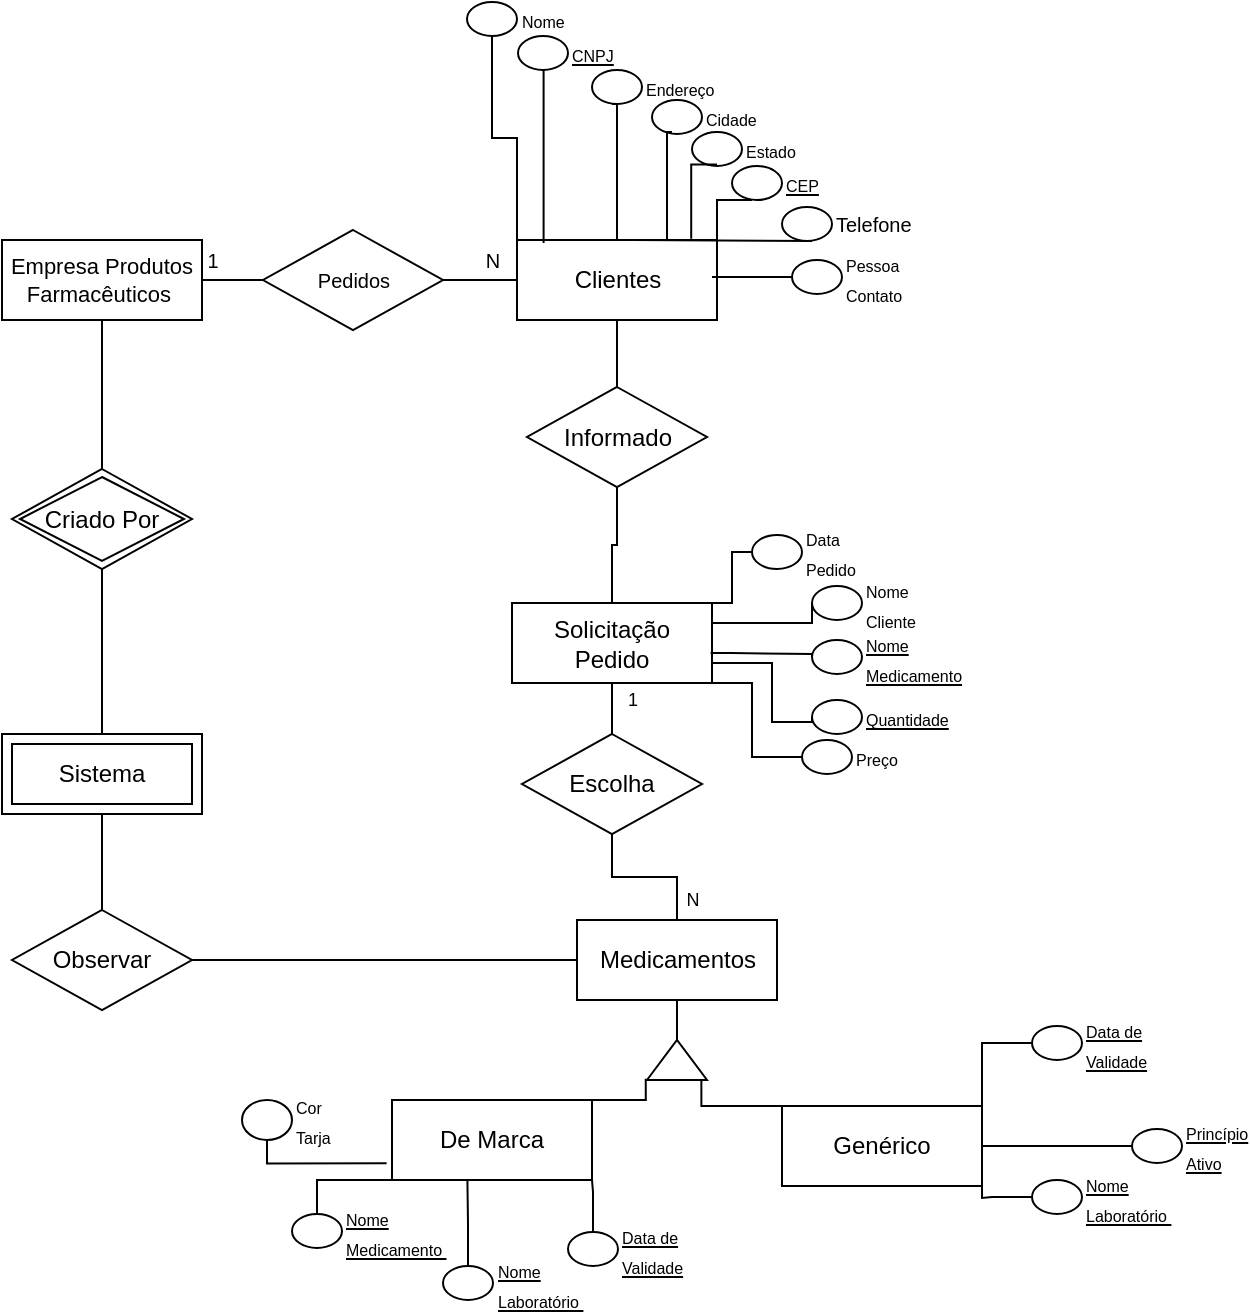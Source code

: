 <mxfile version="15.4.0" type="github">
  <diagram id="R2lEEEUBdFMjLlhIrx00" name="Page-1">
    <mxGraphModel dx="868" dy="483" grid="1" gridSize="10" guides="1" tooltips="1" connect="1" arrows="1" fold="1" page="1" pageScale="1" pageWidth="850" pageHeight="1100" math="0" shadow="0" extFonts="Permanent Marker^https://fonts.googleapis.com/css?family=Permanent+Marker">
      <root>
        <mxCell id="0" />
        <mxCell id="1" parent="0" />
        <mxCell id="uLbKW4DAnLPxpBr8rwX6-97" value="1" style="edgeStyle=orthogonalEdgeStyle;rounded=0;orthogonalLoop=1;jettySize=auto;html=1;exitX=1;exitY=0.5;exitDx=0;exitDy=0;entryX=0;entryY=0.5;entryDx=0;entryDy=0;fontSize=10;endArrow=none;endFill=0;" parent="1" source="uLbKW4DAnLPxpBr8rwX6-1" target="uLbKW4DAnLPxpBr8rwX6-4" edge="1">
          <mxGeometry x="-0.672" y="10" relative="1" as="geometry">
            <mxPoint as="offset" />
          </mxGeometry>
        </mxCell>
        <mxCell id="uLbKW4DAnLPxpBr8rwX6-1" value="Empresa Produtos Farmacêuticos&amp;nbsp;" style="whiteSpace=wrap;html=1;align=center;fontSize=11;" parent="1" vertex="1">
          <mxGeometry x="155" y="140" width="100" height="40" as="geometry" />
        </mxCell>
        <mxCell id="uLbKW4DAnLPxpBr8rwX6-2" value="Clientes" style="whiteSpace=wrap;html=1;align=center;" parent="1" vertex="1">
          <mxGeometry x="412.5" y="140" width="100" height="40" as="geometry" />
        </mxCell>
        <mxCell id="uLbKW4DAnLPxpBr8rwX6-101" style="edgeStyle=orthogonalEdgeStyle;rounded=0;orthogonalLoop=1;jettySize=auto;html=1;entryX=0.5;entryY=1;entryDx=0;entryDy=0;fontSize=11;endArrow=none;endFill=0;" parent="1" source="uLbKW4DAnLPxpBr8rwX6-3" target="uLbKW4DAnLPxpBr8rwX6-40" edge="1">
          <mxGeometry relative="1" as="geometry" />
        </mxCell>
        <mxCell id="uLbKW4DAnLPxpBr8rwX6-3" value="Solicitação Pedido" style="whiteSpace=wrap;html=1;align=center;" parent="1" vertex="1">
          <mxGeometry x="410" y="321.5" width="100" height="40" as="geometry" />
        </mxCell>
        <mxCell id="uLbKW4DAnLPxpBr8rwX6-98" value="N" style="edgeStyle=orthogonalEdgeStyle;rounded=0;orthogonalLoop=1;jettySize=auto;html=1;fontSize=10;endArrow=none;endFill=0;" parent="1" source="uLbKW4DAnLPxpBr8rwX6-4" target="uLbKW4DAnLPxpBr8rwX6-2" edge="1">
          <mxGeometry x="0.419" y="10" relative="1" as="geometry">
            <mxPoint as="offset" />
          </mxGeometry>
        </mxCell>
        <mxCell id="uLbKW4DAnLPxpBr8rwX6-4" value="&lt;div style=&quot;text-align: justify&quot;&gt;&lt;span style=&quot;font-size: 10px&quot;&gt;Pedidos&lt;/span&gt;&lt;/div&gt;" style="shape=rhombus;perimeter=rhombusPerimeter;whiteSpace=wrap;html=1;align=center;" parent="1" vertex="1">
          <mxGeometry x="285.5" y="135" width="90" height="50" as="geometry" />
        </mxCell>
        <mxCell id="uLbKW4DAnLPxpBr8rwX6-5" value="&lt;font style=&quot;font-size: 8px&quot;&gt;Nome&lt;/font&gt;" style="ellipse;whiteSpace=wrap;html=1;align=left;spacingLeft=25;" parent="1" vertex="1">
          <mxGeometry x="387.5" y="21" width="25" height="17" as="geometry" />
        </mxCell>
        <mxCell id="uLbKW4DAnLPxpBr8rwX6-7" value="&lt;font style=&quot;font-size: 8px&quot;&gt;CNPJ&lt;/font&gt;" style="ellipse;whiteSpace=wrap;html=1;align=left;spacingLeft=25;fontStyle=4" parent="1" vertex="1">
          <mxGeometry x="413" y="38" width="25" height="17" as="geometry" />
        </mxCell>
        <mxCell id="uLbKW4DAnLPxpBr8rwX6-8" value="&lt;font style=&quot;font-size: 8px&quot;&gt;Endereço&lt;/font&gt;" style="ellipse;whiteSpace=wrap;html=1;align=left;spacingLeft=25;" parent="1" vertex="1">
          <mxGeometry x="450" y="55" width="25" height="17" as="geometry" />
        </mxCell>
        <mxCell id="uLbKW4DAnLPxpBr8rwX6-9" value="&lt;font style=&quot;font-size: 8px&quot;&gt;Cidade&lt;/font&gt;" style="ellipse;whiteSpace=wrap;html=1;align=left;spacingLeft=25;" parent="1" vertex="1">
          <mxGeometry x="480" y="70" width="25" height="17" as="geometry" />
        </mxCell>
        <mxCell id="uLbKW4DAnLPxpBr8rwX6-10" value="&lt;font style=&quot;font-size: 8px&quot;&gt;Estado&lt;/font&gt;" style="ellipse;whiteSpace=wrap;html=1;align=left;spacingLeft=25;" parent="1" vertex="1">
          <mxGeometry x="500" y="86" width="25" height="17" as="geometry" />
        </mxCell>
        <mxCell id="uLbKW4DAnLPxpBr8rwX6-11" value="&lt;font style=&quot;font-size: 8px&quot;&gt;CEP&lt;/font&gt;" style="ellipse;whiteSpace=wrap;html=1;align=left;spacingLeft=25;fontStyle=4" parent="1" vertex="1">
          <mxGeometry x="520" y="103" width="25" height="17" as="geometry" />
        </mxCell>
        <mxCell id="uLbKW4DAnLPxpBr8rwX6-12" value="&lt;font style=&quot;font-size: 10px&quot;&gt;Telefone&lt;/font&gt;" style="ellipse;whiteSpace=wrap;html=1;align=left;spacingLeft=25;" parent="1" vertex="1">
          <mxGeometry x="545" y="123.5" width="25" height="17" as="geometry" />
        </mxCell>
        <mxCell id="O6IwcnmJfcI9Fv7s7sDk-1" style="edgeStyle=orthogonalEdgeStyle;rounded=0;orthogonalLoop=1;jettySize=auto;html=1;endArrow=none;endFill=0;" edge="1" parent="1" source="uLbKW4DAnLPxpBr8rwX6-13">
          <mxGeometry relative="1" as="geometry">
            <mxPoint x="510" y="158.5" as="targetPoint" />
          </mxGeometry>
        </mxCell>
        <mxCell id="uLbKW4DAnLPxpBr8rwX6-13" value="&lt;font style=&quot;font-size: 8px&quot;&gt;Pessoa Contato&lt;/font&gt;" style="ellipse;whiteSpace=wrap;html=1;align=left;spacingLeft=25;" parent="1" vertex="1">
          <mxGeometry x="550" y="150" width="25" height="17" as="geometry" />
        </mxCell>
        <mxCell id="uLbKW4DAnLPxpBr8rwX6-24" value="" style="endArrow=none;html=1;rounded=0;edgeStyle=orthogonalEdgeStyle;entryX=0.5;entryY=1;entryDx=0;entryDy=0;exitX=0;exitY=0;exitDx=0;exitDy=0;" parent="1" source="uLbKW4DAnLPxpBr8rwX6-2" target="uLbKW4DAnLPxpBr8rwX6-5" edge="1">
          <mxGeometry relative="1" as="geometry">
            <mxPoint x="230" y="38" as="sourcePoint" />
            <mxPoint x="390" y="38" as="targetPoint" />
            <Array as="points" />
          </mxGeometry>
        </mxCell>
        <mxCell id="uLbKW4DAnLPxpBr8rwX6-27" value="" style="endArrow=none;html=1;rounded=0;edgeStyle=orthogonalEdgeStyle;exitX=0.133;exitY=0.037;exitDx=0;exitDy=0;exitPerimeter=0;" parent="1" source="uLbKW4DAnLPxpBr8rwX6-2" edge="1">
          <mxGeometry relative="1" as="geometry">
            <mxPoint x="265" y="55" as="sourcePoint" />
            <mxPoint x="425" y="55" as="targetPoint" />
            <Array as="points">
              <mxPoint x="426" y="55" />
            </Array>
          </mxGeometry>
        </mxCell>
        <mxCell id="uLbKW4DAnLPxpBr8rwX6-31" value="&lt;span style=&quot;color: rgba(0 , 0 , 0 , 0) ; font-family: monospace ; font-size: 0px&quot;&gt;%3CmxGraphModel%3E%3Croot%3E%3CmxCell%20id%3D%220%22%2F%3E%3CmxCell%20id%3D%221%22%20parent%3D%220%22%2F%3E%3CmxCell%20id%3D%222%22%20value%3D%22%22%20style%3D%22endArrow%3Dnone%3Bhtml%3D1%3Brounded%3D0%3BedgeStyle%3DorthogonalEdgeStyle%3B%22%20edge%3D%221%22%20parent%3D%221%22%3E%3CmxGeometry%20relative%3D%221%22%20as%3D%22geometry%22%3E%3CmxPoint%20x%3D%22300%22%20y%3D%22230%22%20as%3D%22sourcePoint%22%2F%3E%3CmxPoint%20x%3D%22460%22%20y%3D%22230%22%20as%3D%22targetPoint%22%2F%3E%3CArray%20as%3D%22points%22%3E%3CmxPoint%20x%3D%22390%22%20y%3D%22230%22%2F%3E%3CmxPoint%20x%3D%22390%22%20y%3D%22230%22%2F%3E%3C%2FArray%3E%3C%2FmxGeometry%3E%3C%2FmxCell%3E%3C%2Froot%3E%3C%2FmxGraphModel%3&lt;/span&gt;" style="endArrow=none;html=1;rounded=0;edgeStyle=orthogonalEdgeStyle;exitX=0.5;exitY=0;exitDx=0;exitDy=0;" parent="1" source="uLbKW4DAnLPxpBr8rwX6-2" edge="1">
          <mxGeometry relative="1" as="geometry">
            <mxPoint x="300" y="72" as="sourcePoint" />
            <mxPoint x="460" y="72" as="targetPoint" />
            <Array as="points">
              <mxPoint x="463" y="72" />
            </Array>
          </mxGeometry>
        </mxCell>
        <mxCell id="uLbKW4DAnLPxpBr8rwX6-32" value="&lt;span style=&quot;color: rgba(0 , 0 , 0 , 0) ; font-family: monospace ; font-size: 0px&quot;&gt;%3CmxGraphModel%3E%3Croot%3E%3CmxCell%20id%3D%220%22%2F%3E%3CmxCell%20id%3D%221%22%20parent%3D%220%22%2F%3E%3CmxCell%20id%3D%222%22%20value%3D%22%22%20style%3D%22endArrow%3Dnone%3Bhtml%3D1%3Brounded%3D0%3BedgeStyle%3DorthogonalEdgeStyle%3B%22%20edge%3D%221%22%20parent%3D%221%22%3E%3CmxGeometry%20relative%3D%221%22%20as%3D%22geometry%22%3E%3CmxPoint%20x%3D%22300%22%20y%3D%22230%22%20as%3D%22sourcePoint%22%2F%3E%3CmxPoint%20x%3D%22460%22%20y%3D%22230%22%20as%3D%22targetPoint%22%2F%3E%3CArray%20as%3D%22points%22%3E%3CmxPoint%20x%3D%22390%22%20y%3D%22230%22%2F%3E%3CmxPoint%20x%3D%22390%22%20y%3D%22230%22%2F%3E%3C%2FArray%3E%3C%2FmxGeometry%3E%3C%2FmxCell%3E%3C%2Froot%3E%3C%2FmxGraphModel%3&lt;/span&gt;" style="endArrow=none;html=1;rounded=0;edgeStyle=orthogonalEdgeStyle;exitX=0.75;exitY=0;exitDx=0;exitDy=0;" parent="1" source="uLbKW4DAnLPxpBr8rwX6-2" edge="1">
          <mxGeometry relative="1" as="geometry">
            <mxPoint x="330" y="86" as="sourcePoint" />
            <mxPoint x="490" y="86" as="targetPoint" />
            <Array as="points">
              <mxPoint x="487" y="86" />
            </Array>
          </mxGeometry>
        </mxCell>
        <mxCell id="uLbKW4DAnLPxpBr8rwX6-33" value="&lt;span style=&quot;color: rgba(0 , 0 , 0 , 0) ; font-family: monospace ; font-size: 0px&quot;&gt;%3CmxGraphModel%3E%3Croot%3E%3CmxCell%20id%3D%220%22%2F%3E%3CmxCell%20id%3D%221%22%20parent%3D%220%22%2F%3E%3CmxCell%20id%3D%222%22%20value%3D%22%22%20style%3D%22endArrow%3Dnone%3Bhtml%3D1%3Brounded%3D0%3BedgeStyle%3DorthogonalEdgeStyle%3B%22%20edge%3D%221%22%20parent%3D%221%22%3E%3CmxGeometry%20relative%3D%221%22%20as%3D%22geometry%22%3E%3CmxPoint%20x%3D%22300%22%20y%3D%22230%22%20as%3D%22sourcePoint%22%2F%3E%3CmxPoint%20x%3D%22460%22%20y%3D%22230%22%20as%3D%22targetPoint%22%2F%3E%3CArray%20as%3D%22points%22%3E%3CmxPoint%20x%3D%22390%22%20y%3D%22230%22%2F%3E%3CmxPoint%20x%3D%22390%22%20y%3D%22230%22%2F%3E%3C%2FArray%3E%3C%2FmxGeometry%3E%3C%2FmxCell%3E%3C%2Froot%3E%3C%2FmxGraphModel%3&lt;/span&gt;" style="endArrow=none;html=1;rounded=0;edgeStyle=orthogonalEdgeStyle;exitX=0.871;exitY=-0.015;exitDx=0;exitDy=0;exitPerimeter=0;" parent="1" source="uLbKW4DAnLPxpBr8rwX6-2" edge="1">
          <mxGeometry relative="1" as="geometry">
            <mxPoint x="352.5" y="102.31" as="sourcePoint" />
            <mxPoint x="512.5" y="102.31" as="targetPoint" />
            <Array as="points">
              <mxPoint x="500" y="102" />
            </Array>
          </mxGeometry>
        </mxCell>
        <mxCell id="uLbKW4DAnLPxpBr8rwX6-34" value="&lt;span style=&quot;color: rgba(0 , 0 , 0 , 0) ; font-family: monospace ; font-size: 0px&quot;&gt;%3CmxGraphModel%3E%3Croot%3E%3CmxCell%20id%3D%220%22%2F%3E%3CmxCell%20id%3D%221%22%20parent%3D%220%22%2F%3E%3CmxCell%20id%3D%222%22%20value%3D%22%22%20style%3D%22endArrow%3Dnone%3Bhtml%3D1%3Brounded%3D0%3BedgeStyle%3DorthogonalEdgeStyle%3B%22%20edge%3D%221%22%20parent%3D%221%22%3E%3CmxGeometry%20relative%3D%221%22%20as%3D%22geometry%22%3E%3CmxPoint%20x%3D%22300%22%20y%3D%22230%22%20as%3D%22sourcePoint%22%2F%3E%3CmxPoint%20x%3D%22460%22%20y%3D%22230%22%20as%3D%22targetPoint%22%2F%3E%3CArray%20as%3D%22points%22%3E%3CmxPoint%20x%3D%22390%22%20y%3D%22230%22%2F%3E%3CmxPoint%20x%3D%22390%22%20y%3D%22230%22%2F%3E%3C%2FArray%3E%3C%2FmxGeometry%3E%3C%2FmxCell%3E%3C%2Froot%3E%3C%2FmxGraphModel%3&lt;/span&gt;" style="endArrow=none;html=1;rounded=0;edgeStyle=orthogonalEdgeStyle;exitX=1;exitY=0;exitDx=0;exitDy=0;" parent="1" source="uLbKW4DAnLPxpBr8rwX6-2" edge="1">
          <mxGeometry relative="1" as="geometry">
            <mxPoint x="370" y="120" as="sourcePoint" />
            <mxPoint x="530" y="120" as="targetPoint" />
            <Array as="points">
              <mxPoint x="513" y="120" />
            </Array>
          </mxGeometry>
        </mxCell>
        <mxCell id="uLbKW4DAnLPxpBr8rwX6-35" value="&lt;span style=&quot;color: rgba(0 , 0 , 0 , 0) ; font-family: monospace ; font-size: 0px&quot;&gt;%3CmxGraphModel%3E%3Croot%3E%3CmxCell%20id%3D%220%22%2F%3E%3CmxCell%20id%3D%221%22%20parent%3D%220%22%2F%3E%3CmxCell%20id%3D%222%22%20value%3D%22%22%20style%3D%22endArrow%3Dnone%3Bhtml%3D1%3Brounded%3D0%3BedgeStyle%3DorthogonalEdgeStyle%3B%22%20edge%3D%221%22%20parent%3D%221%22%3E%3CmxGeometry%20relative%3D%221%22%20as%3D%22geometry%22%3E%3CmxPoint%20x%3D%22300%22%20y%3D%22230%22%20as%3D%22sourcePoint%22%2F%3E%3CmxPoint%20x%3D%22460%22%20y%3D%22230%22%20as%3D%22targetPoint%22%2F%3E%3CArray%20as%3D%22points%22%3E%3CmxPoint%20x%3D%22390%22%20y%3D%22230%22%2F%3E%3CmxPoint%20x%3D%22390%22%20y%3D%22230%22%2F%3E%3C%2FArray%3E%3C%2FmxGeometry%3E%3C%2FmxCell%3E%3C%2Froot%3E%3C%2FmxGraphModel%3&lt;/span&gt;" style="endArrow=none;html=1;rounded=0;edgeStyle=orthogonalEdgeStyle;exitX=1;exitY=0.5;exitDx=0;exitDy=0;" parent="1" source="uLbKW4DAnLPxpBr8rwX6-2" edge="1">
          <mxGeometry relative="1" as="geometry">
            <mxPoint x="400" y="140.5" as="sourcePoint" />
            <mxPoint x="560" y="140.5" as="targetPoint" />
            <Array as="points">
              <mxPoint x="513" y="140" />
              <mxPoint x="470" y="140" />
            </Array>
          </mxGeometry>
        </mxCell>
        <mxCell id="uLbKW4DAnLPxpBr8rwX6-100" style="edgeStyle=orthogonalEdgeStyle;rounded=0;orthogonalLoop=1;jettySize=auto;html=1;exitX=0.5;exitY=0;exitDx=0;exitDy=0;entryX=0.5;entryY=1;entryDx=0;entryDy=0;fontSize=11;endArrow=none;endFill=0;" parent="1" source="uLbKW4DAnLPxpBr8rwX6-40" target="uLbKW4DAnLPxpBr8rwX6-2" edge="1">
          <mxGeometry relative="1" as="geometry" />
        </mxCell>
        <mxCell id="uLbKW4DAnLPxpBr8rwX6-40" value="Informado" style="shape=rhombus;perimeter=rhombusPerimeter;whiteSpace=wrap;html=1;align=center;" parent="1" vertex="1">
          <mxGeometry x="417.5" y="213.5" width="90" height="50" as="geometry" />
        </mxCell>
        <mxCell id="uLbKW4DAnLPxpBr8rwX6-41" value="&lt;font style=&quot;font-size: 8px&quot;&gt;Nome Cliente&lt;/font&gt;" style="ellipse;whiteSpace=wrap;html=1;align=left;spacingLeft=25;" parent="1" vertex="1">
          <mxGeometry x="560" y="313" width="25" height="17" as="geometry" />
        </mxCell>
        <mxCell id="uLbKW4DAnLPxpBr8rwX6-42" value="&lt;font style=&quot;font-size: 8px&quot;&gt;Data Pedido&lt;/font&gt;" style="ellipse;whiteSpace=wrap;html=1;align=left;spacingLeft=25;" parent="1" vertex="1">
          <mxGeometry x="530" y="287.5" width="25" height="17" as="geometry" />
        </mxCell>
        <mxCell id="uLbKW4DAnLPxpBr8rwX6-43" value="&lt;span style=&quot;font-size: 8px&quot;&gt;Nome Medicamento&lt;br&gt;&lt;/span&gt;" style="ellipse;whiteSpace=wrap;html=1;align=left;spacingLeft=25;fontStyle=4" parent="1" vertex="1">
          <mxGeometry x="560" y="340" width="25" height="17" as="geometry" />
        </mxCell>
        <mxCell id="uLbKW4DAnLPxpBr8rwX6-45" value="&lt;font style=&quot;font-size: 8px&quot;&gt;Quantidade&lt;/font&gt;" style="ellipse;whiteSpace=wrap;html=1;align=left;spacingLeft=25;fontStyle=4" parent="1" vertex="1">
          <mxGeometry x="560" y="370" width="25" height="17" as="geometry" />
        </mxCell>
        <mxCell id="uLbKW4DAnLPxpBr8rwX6-46" value="&lt;span style=&quot;font-size: 8px&quot;&gt;Preço&lt;br&gt;&lt;/span&gt;" style="ellipse;whiteSpace=wrap;html=1;align=left;spacingLeft=25;" parent="1" vertex="1">
          <mxGeometry x="555" y="390" width="25" height="17" as="geometry" />
        </mxCell>
        <mxCell id="uLbKW4DAnLPxpBr8rwX6-47" value="" style="endArrow=none;html=1;rounded=0;edgeStyle=orthogonalEdgeStyle;entryX=1;entryY=0;entryDx=0;entryDy=0;exitX=0;exitY=0.5;exitDx=0;exitDy=0;" parent="1" source="uLbKW4DAnLPxpBr8rwX6-42" target="uLbKW4DAnLPxpBr8rwX6-3" edge="1">
          <mxGeometry relative="1" as="geometry">
            <mxPoint x="430" y="296" as="sourcePoint" />
            <mxPoint x="520" y="296" as="targetPoint" />
            <Array as="points">
              <mxPoint x="520" y="296" />
              <mxPoint x="520" y="321" />
            </Array>
          </mxGeometry>
        </mxCell>
        <mxCell id="uLbKW4DAnLPxpBr8rwX6-48" value="" style="endArrow=none;html=1;rounded=0;edgeStyle=orthogonalEdgeStyle;entryX=0;entryY=0.5;entryDx=0;entryDy=0;exitX=1;exitY=0.25;exitDx=0;exitDy=0;" parent="1" source="uLbKW4DAnLPxpBr8rwX6-3" target="uLbKW4DAnLPxpBr8rwX6-41" edge="1">
          <mxGeometry relative="1" as="geometry">
            <mxPoint x="540" y="344" as="sourcePoint" />
            <mxPoint x="552.5" y="343.81" as="targetPoint" />
            <Array as="points">
              <mxPoint x="560" y="331" />
            </Array>
          </mxGeometry>
        </mxCell>
        <mxCell id="uLbKW4DAnLPxpBr8rwX6-49" value="" style="endArrow=none;html=1;rounded=0;edgeStyle=orthogonalEdgeStyle;entryX=0;entryY=0.5;entryDx=0;entryDy=0;exitX=0.993;exitY=0.626;exitDx=0;exitDy=0;exitPerimeter=0;" parent="1" source="uLbKW4DAnLPxpBr8rwX6-3" target="uLbKW4DAnLPxpBr8rwX6-43" edge="1">
          <mxGeometry relative="1" as="geometry">
            <mxPoint x="452.48" y="373" as="sourcePoint" />
            <mxPoint x="532.48" y="373" as="targetPoint" />
            <Array as="points">
              <mxPoint x="520" y="347" />
              <mxPoint x="560" y="347" />
            </Array>
          </mxGeometry>
        </mxCell>
        <mxCell id="uLbKW4DAnLPxpBr8rwX6-50" value="" style="endArrow=none;html=1;rounded=0;edgeStyle=orthogonalEdgeStyle;exitX=1;exitY=0.75;exitDx=0;exitDy=0;entryX=0;entryY=0.5;entryDx=0;entryDy=0;" parent="1" source="uLbKW4DAnLPxpBr8rwX6-3" target="uLbKW4DAnLPxpBr8rwX6-45" edge="1">
          <mxGeometry relative="1" as="geometry">
            <mxPoint x="493" y="381.36" as="sourcePoint" />
            <mxPoint x="555" y="381.36" as="targetPoint" />
            <Array as="points">
              <mxPoint x="540" y="352" />
              <mxPoint x="540" y="381" />
              <mxPoint x="560" y="381" />
            </Array>
          </mxGeometry>
        </mxCell>
        <mxCell id="uLbKW4DAnLPxpBr8rwX6-51" value="" style="endArrow=none;html=1;rounded=0;edgeStyle=orthogonalEdgeStyle;entryX=0;entryY=0.5;entryDx=0;entryDy=0;exitX=1;exitY=1;exitDx=0;exitDy=0;" parent="1" source="uLbKW4DAnLPxpBr8rwX6-3" target="uLbKW4DAnLPxpBr8rwX6-46" edge="1">
          <mxGeometry relative="1" as="geometry">
            <mxPoint x="470" y="398.36" as="sourcePoint" />
            <mxPoint x="550" y="398.36" as="targetPoint" />
            <Array as="points">
              <mxPoint x="530" y="362" />
              <mxPoint x="530" y="399" />
            </Array>
          </mxGeometry>
        </mxCell>
        <mxCell id="uLbKW4DAnLPxpBr8rwX6-53" value="Medicamentos" style="whiteSpace=wrap;html=1;align=center;" parent="1" vertex="1">
          <mxGeometry x="442.5" y="480" width="100" height="40" as="geometry" />
        </mxCell>
        <mxCell id="uLbKW4DAnLPxpBr8rwX6-85" style="edgeStyle=orthogonalEdgeStyle;rounded=0;orthogonalLoop=1;jettySize=auto;html=1;exitX=1;exitY=0;exitDx=0;exitDy=0;entryX=0.029;entryY=-0.021;entryDx=0;entryDy=0;entryPerimeter=0;endArrow=none;endFill=0;" parent="1" source="uLbKW4DAnLPxpBr8rwX6-55" target="uLbKW4DAnLPxpBr8rwX6-84" edge="1">
          <mxGeometry relative="1" as="geometry" />
        </mxCell>
        <mxCell id="uLbKW4DAnLPxpBr8rwX6-55" value="De Marca" style="whiteSpace=wrap;html=1;align=center;" parent="1" vertex="1">
          <mxGeometry x="350" y="570" width="100" height="40" as="geometry" />
        </mxCell>
        <mxCell id="uLbKW4DAnLPxpBr8rwX6-86" style="edgeStyle=orthogonalEdgeStyle;rounded=0;orthogonalLoop=1;jettySize=auto;html=1;exitX=0;exitY=0;exitDx=0;exitDy=0;entryX=-0.017;entryY=0.906;entryDx=0;entryDy=0;entryPerimeter=0;endArrow=none;endFill=0;" parent="1" source="uLbKW4DAnLPxpBr8rwX6-56" target="uLbKW4DAnLPxpBr8rwX6-84" edge="1">
          <mxGeometry relative="1" as="geometry">
            <Array as="points">
              <mxPoint x="505" y="573" />
            </Array>
          </mxGeometry>
        </mxCell>
        <mxCell id="uLbKW4DAnLPxpBr8rwX6-56" value="Genérico" style="whiteSpace=wrap;html=1;align=center;" parent="1" vertex="1">
          <mxGeometry x="545" y="573" width="100" height="40" as="geometry" />
        </mxCell>
        <mxCell id="uLbKW4DAnLPxpBr8rwX6-109" value="1" style="edgeStyle=orthogonalEdgeStyle;rounded=0;orthogonalLoop=1;jettySize=auto;html=1;exitX=0.5;exitY=0;exitDx=0;exitDy=0;entryX=0.5;entryY=1;entryDx=0;entryDy=0;fontSize=9;endArrow=none;endFill=0;" parent="1" source="uLbKW4DAnLPxpBr8rwX6-57" target="uLbKW4DAnLPxpBr8rwX6-3" edge="1">
          <mxGeometry x="0.333" y="-10" relative="1" as="geometry">
            <mxPoint as="offset" />
          </mxGeometry>
        </mxCell>
        <mxCell id="uLbKW4DAnLPxpBr8rwX6-110" value="N" style="edgeStyle=orthogonalEdgeStyle;rounded=0;orthogonalLoop=1;jettySize=auto;html=1;exitX=0.5;exitY=1;exitDx=0;exitDy=0;fontSize=9;endArrow=none;endFill=0;" parent="1" source="uLbKW4DAnLPxpBr8rwX6-57" target="uLbKW4DAnLPxpBr8rwX6-53" edge="1">
          <mxGeometry x="0.735" y="7" relative="1" as="geometry">
            <mxPoint as="offset" />
          </mxGeometry>
        </mxCell>
        <mxCell id="uLbKW4DAnLPxpBr8rwX6-57" value="Escolha" style="shape=rhombus;perimeter=rhombusPerimeter;whiteSpace=wrap;html=1;align=center;" parent="1" vertex="1">
          <mxGeometry x="415" y="387" width="90" height="50" as="geometry" />
        </mxCell>
        <mxCell id="uLbKW4DAnLPxpBr8rwX6-106" style="edgeStyle=orthogonalEdgeStyle;rounded=0;orthogonalLoop=1;jettySize=auto;html=1;entryX=1;entryY=1;entryDx=0;entryDy=0;fontSize=11;endArrow=none;endFill=0;" parent="1" source="uLbKW4DAnLPxpBr8rwX6-59" target="uLbKW4DAnLPxpBr8rwX6-56" edge="1">
          <mxGeometry relative="1" as="geometry">
            <Array as="points">
              <mxPoint x="650" y="619" />
              <mxPoint x="645" y="619" />
            </Array>
          </mxGeometry>
        </mxCell>
        <mxCell id="uLbKW4DAnLPxpBr8rwX6-59" value="&lt;span style=&quot;font-size: 8px&quot;&gt;Nome Laboratório&amp;nbsp;&lt;br&gt;&lt;/span&gt;" style="ellipse;whiteSpace=wrap;html=1;align=left;spacingLeft=25;fontStyle=4" parent="1" vertex="1">
          <mxGeometry x="670" y="610" width="25" height="17" as="geometry" />
        </mxCell>
        <mxCell id="uLbKW4DAnLPxpBr8rwX6-107" style="edgeStyle=orthogonalEdgeStyle;rounded=0;orthogonalLoop=1;jettySize=auto;html=1;entryX=1;entryY=0;entryDx=0;entryDy=0;fontSize=11;endArrow=none;endFill=0;" parent="1" source="uLbKW4DAnLPxpBr8rwX6-60" target="uLbKW4DAnLPxpBr8rwX6-56" edge="1">
          <mxGeometry relative="1" as="geometry" />
        </mxCell>
        <mxCell id="uLbKW4DAnLPxpBr8rwX6-60" value="&lt;span style=&quot;font-size: 8px&quot;&gt;Data de Validade&lt;br&gt;&lt;/span&gt;" style="ellipse;whiteSpace=wrap;html=1;align=left;spacingLeft=25;fontStyle=4" parent="1" vertex="1">
          <mxGeometry x="670" y="533" width="25" height="17" as="geometry" />
        </mxCell>
        <mxCell id="uLbKW4DAnLPxpBr8rwX6-108" style="edgeStyle=orthogonalEdgeStyle;rounded=0;orthogonalLoop=1;jettySize=auto;html=1;fontSize=11;endArrow=none;endFill=0;" parent="1" source="uLbKW4DAnLPxpBr8rwX6-61" target="uLbKW4DAnLPxpBr8rwX6-56" edge="1">
          <mxGeometry relative="1" as="geometry" />
        </mxCell>
        <mxCell id="uLbKW4DAnLPxpBr8rwX6-61" value="&lt;span style=&quot;font-size: 8px&quot;&gt;Princípio Ativo&lt;br&gt;&lt;/span&gt;" style="ellipse;whiteSpace=wrap;html=1;align=left;spacingLeft=25;fontStyle=4" parent="1" vertex="1">
          <mxGeometry x="720" y="584.5" width="25" height="17" as="geometry" />
        </mxCell>
        <mxCell id="uLbKW4DAnLPxpBr8rwX6-102" style="edgeStyle=orthogonalEdgeStyle;rounded=0;orthogonalLoop=1;jettySize=auto;html=1;entryX=0;entryY=1;entryDx=0;entryDy=0;fontSize=11;endArrow=none;endFill=0;" parent="1" source="uLbKW4DAnLPxpBr8rwX6-62" target="uLbKW4DAnLPxpBr8rwX6-55" edge="1">
          <mxGeometry relative="1" as="geometry">
            <Array as="points">
              <mxPoint x="313" y="610" />
            </Array>
          </mxGeometry>
        </mxCell>
        <mxCell id="uLbKW4DAnLPxpBr8rwX6-62" value="&lt;span style=&quot;font-size: 8px&quot;&gt;Nome Medicamento&amp;nbsp;&lt;br&gt;&lt;/span&gt;" style="ellipse;whiteSpace=wrap;html=1;align=left;spacingLeft=25;fontStyle=4" parent="1" vertex="1">
          <mxGeometry x="300" y="627" width="25" height="17" as="geometry" />
        </mxCell>
        <mxCell id="uLbKW4DAnLPxpBr8rwX6-103" style="edgeStyle=orthogonalEdgeStyle;rounded=0;orthogonalLoop=1;jettySize=auto;html=1;entryX=-0.027;entryY=0.792;entryDx=0;entryDy=0;entryPerimeter=0;fontSize=11;endArrow=none;endFill=0;" parent="1" source="uLbKW4DAnLPxpBr8rwX6-63" target="uLbKW4DAnLPxpBr8rwX6-55" edge="1">
          <mxGeometry relative="1" as="geometry">
            <Array as="points">
              <mxPoint x="288" y="602" />
            </Array>
          </mxGeometry>
        </mxCell>
        <mxCell id="uLbKW4DAnLPxpBr8rwX6-63" value="&lt;span style=&quot;font-size: 8px&quot;&gt;Cor Tarja&lt;br&gt;&lt;/span&gt;" style="ellipse;whiteSpace=wrap;html=1;align=left;spacingLeft=25;" parent="1" vertex="1">
          <mxGeometry x="275" y="570" width="25" height="20" as="geometry" />
        </mxCell>
        <mxCell id="uLbKW4DAnLPxpBr8rwX6-104" style="edgeStyle=orthogonalEdgeStyle;rounded=0;orthogonalLoop=1;jettySize=auto;html=1;entryX=0.377;entryY=1;entryDx=0;entryDy=0;entryPerimeter=0;fontSize=11;endArrow=none;endFill=0;" parent="1" source="uLbKW4DAnLPxpBr8rwX6-64" target="uLbKW4DAnLPxpBr8rwX6-55" edge="1">
          <mxGeometry relative="1" as="geometry" />
        </mxCell>
        <mxCell id="uLbKW4DAnLPxpBr8rwX6-64" value="&lt;span style=&quot;font-size: 8px&quot;&gt;Nome Laboratório&amp;nbsp;&lt;br&gt;&lt;/span&gt;" style="ellipse;whiteSpace=wrap;html=1;align=left;spacingLeft=25;fontStyle=4" parent="1" vertex="1">
          <mxGeometry x="375.5" y="653" width="25" height="17" as="geometry" />
        </mxCell>
        <mxCell id="uLbKW4DAnLPxpBr8rwX6-105" style="edgeStyle=orthogonalEdgeStyle;rounded=0;orthogonalLoop=1;jettySize=auto;html=1;entryX=1;entryY=1;entryDx=0;entryDy=0;fontSize=11;endArrow=none;endFill=0;" parent="1" source="uLbKW4DAnLPxpBr8rwX6-65" target="uLbKW4DAnLPxpBr8rwX6-55" edge="1">
          <mxGeometry relative="1" as="geometry" />
        </mxCell>
        <mxCell id="uLbKW4DAnLPxpBr8rwX6-65" value="&lt;span style=&quot;font-size: 8px&quot;&gt;Data de Validade&lt;br&gt;&lt;/span&gt;" style="ellipse;whiteSpace=wrap;html=1;align=left;spacingLeft=25;fontStyle=4" parent="1" vertex="1">
          <mxGeometry x="438" y="636" width="25" height="17" as="geometry" />
        </mxCell>
        <mxCell id="uLbKW4DAnLPxpBr8rwX6-88" style="edgeStyle=orthogonalEdgeStyle;rounded=0;orthogonalLoop=1;jettySize=auto;html=1;endArrow=none;endFill=0;" parent="1" source="uLbKW4DAnLPxpBr8rwX6-84" target="uLbKW4DAnLPxpBr8rwX6-53" edge="1">
          <mxGeometry relative="1" as="geometry" />
        </mxCell>
        <mxCell id="uLbKW4DAnLPxpBr8rwX6-84" value="" style="triangle;whiteSpace=wrap;html=1;align=left;rotation=0;direction=north;" parent="1" vertex="1">
          <mxGeometry x="477.5" y="540" width="30" height="20" as="geometry" />
        </mxCell>
        <mxCell id="uLbKW4DAnLPxpBr8rwX6-94" value="" style="edgeStyle=orthogonalEdgeStyle;rounded=0;orthogonalLoop=1;jettySize=auto;html=1;fontSize=11;endArrow=none;endFill=0;" parent="1" source="uLbKW4DAnLPxpBr8rwX6-90" target="uLbKW4DAnLPxpBr8rwX6-92" edge="1">
          <mxGeometry relative="1" as="geometry" />
        </mxCell>
        <mxCell id="uLbKW4DAnLPxpBr8rwX6-90" value="Sistema" style="shape=ext;margin=3;double=1;whiteSpace=wrap;html=1;align=center;" parent="1" vertex="1">
          <mxGeometry x="155" y="387" width="100" height="40" as="geometry" />
        </mxCell>
        <mxCell id="uLbKW4DAnLPxpBr8rwX6-95" style="edgeStyle=orthogonalEdgeStyle;rounded=0;orthogonalLoop=1;jettySize=auto;html=1;exitX=1;exitY=0.5;exitDx=0;exitDy=0;entryX=0;entryY=0.5;entryDx=0;entryDy=0;fontSize=11;endArrow=none;endFill=0;" parent="1" source="uLbKW4DAnLPxpBr8rwX6-91" target="uLbKW4DAnLPxpBr8rwX6-53" edge="1">
          <mxGeometry relative="1" as="geometry" />
        </mxCell>
        <mxCell id="uLbKW4DAnLPxpBr8rwX6-96" style="edgeStyle=orthogonalEdgeStyle;rounded=0;orthogonalLoop=1;jettySize=auto;html=1;exitX=0.5;exitY=0;exitDx=0;exitDy=0;entryX=0.5;entryY=1;entryDx=0;entryDy=0;fontSize=11;endArrow=none;endFill=0;" parent="1" source="uLbKW4DAnLPxpBr8rwX6-91" target="uLbKW4DAnLPxpBr8rwX6-90" edge="1">
          <mxGeometry relative="1" as="geometry" />
        </mxCell>
        <mxCell id="uLbKW4DAnLPxpBr8rwX6-91" value="Observar" style="shape=rhombus;perimeter=rhombusPerimeter;whiteSpace=wrap;html=1;align=center;" parent="1" vertex="1">
          <mxGeometry x="160" y="475" width="90" height="50" as="geometry" />
        </mxCell>
        <mxCell id="uLbKW4DAnLPxpBr8rwX6-93" value="" style="edgeStyle=orthogonalEdgeStyle;rounded=0;orthogonalLoop=1;jettySize=auto;html=1;endArrow=none;endFill=0;" parent="1" source="uLbKW4DAnLPxpBr8rwX6-92" target="uLbKW4DAnLPxpBr8rwX6-1" edge="1">
          <mxGeometry relative="1" as="geometry" />
        </mxCell>
        <mxCell id="uLbKW4DAnLPxpBr8rwX6-92" value="Criado Por" style="shape=rhombus;double=1;perimeter=rhombusPerimeter;whiteSpace=wrap;html=1;align=center;" parent="1" vertex="1">
          <mxGeometry x="160" y="254.5" width="90" height="50" as="geometry" />
        </mxCell>
      </root>
    </mxGraphModel>
  </diagram>
</mxfile>
